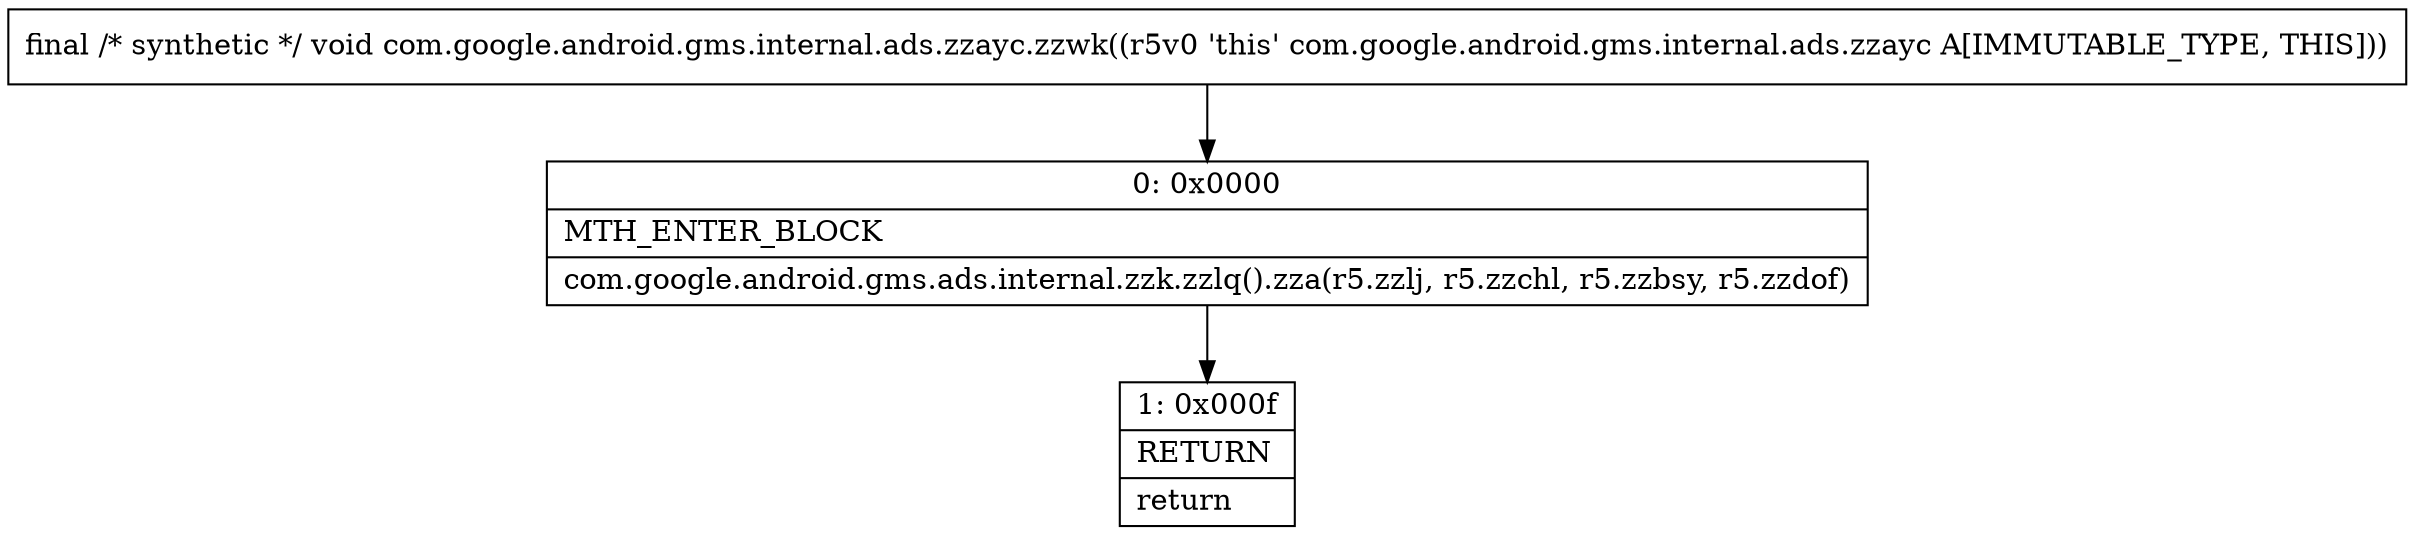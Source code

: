 digraph "CFG forcom.google.android.gms.internal.ads.zzayc.zzwk()V" {
Node_0 [shape=record,label="{0\:\ 0x0000|MTH_ENTER_BLOCK\l|com.google.android.gms.ads.internal.zzk.zzlq().zza(r5.zzlj, r5.zzchl, r5.zzbsy, r5.zzdof)\l}"];
Node_1 [shape=record,label="{1\:\ 0x000f|RETURN\l|return\l}"];
MethodNode[shape=record,label="{final \/* synthetic *\/ void com.google.android.gms.internal.ads.zzayc.zzwk((r5v0 'this' com.google.android.gms.internal.ads.zzayc A[IMMUTABLE_TYPE, THIS])) }"];
MethodNode -> Node_0;
Node_0 -> Node_1;
}

